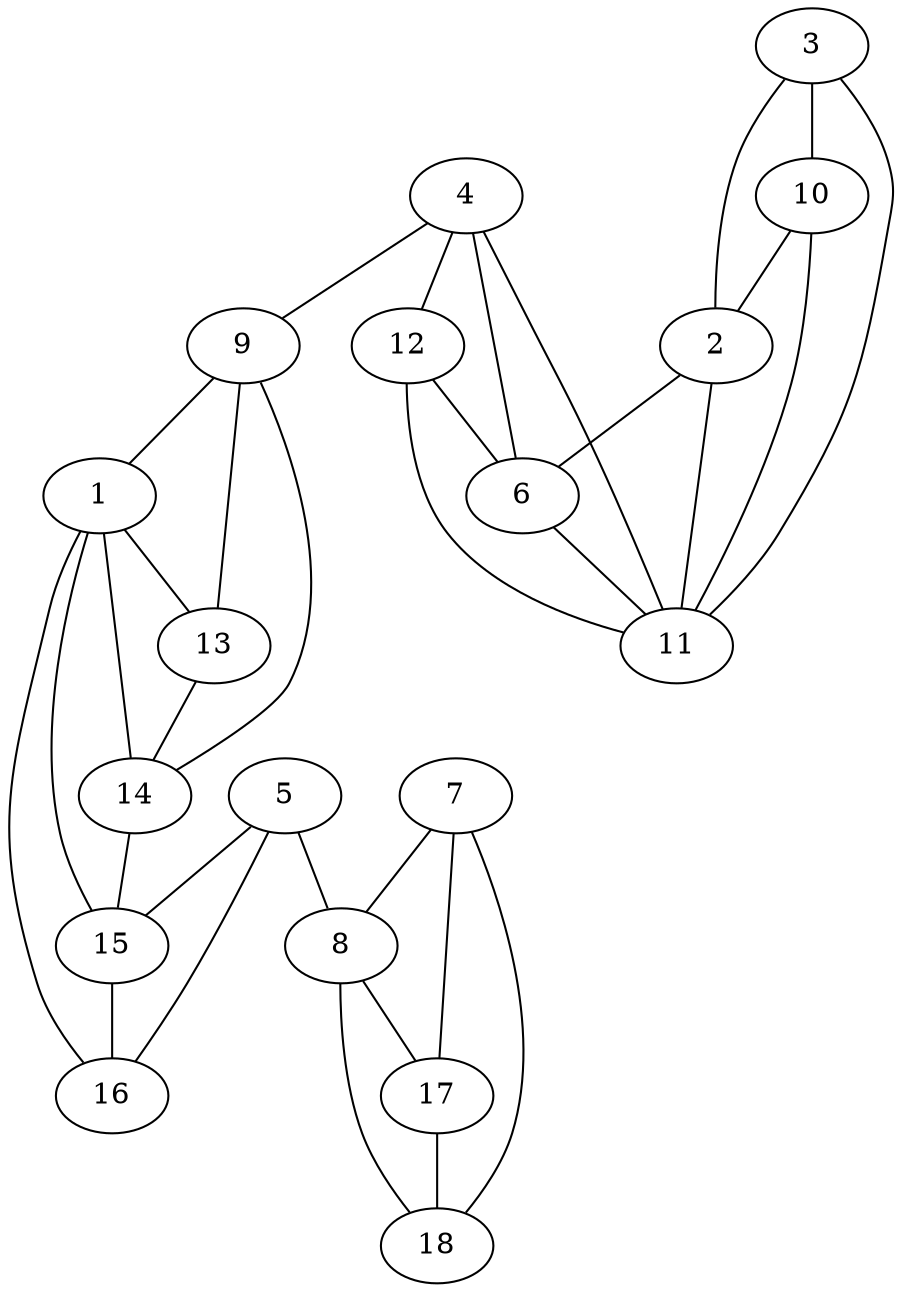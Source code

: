 graph pdb1plc {
	1	 [aaLength=4,
		sequence=ASKI,
		type=0];
	13	 [aaLength=4,
		sequence=DEDS,
		type=2];
	1 -- 13	 [distance0="10.0",
		frequency=1,
		type0=3];
	14	 [aaLength=4,
		sequence=PSGV,
		type=2];
	1 -- 14	 [distance0="5.0",
		frequency=1,
		type0=1];
	2	 [aaLength=3,
		sequence=AFV,
		type=1];
	6	 [aaLength=5,
		sequence=SEFSI,
		type=1];
	2 -- 6	 [distance0="4.0",
		frequency=1,
		type0=2];
	11	 [aaLength=4,
		sequence=FVPS,
		type=2];
	2 -- 11	 [distance0="1.0",
		distance1="0.0",
		frequency=2,
		type0=1,
		type1=5];
	3	 [aaLength=6,
		sequence=IDVLLG,
		type=1];
	3 -- 2	 [distance0="12.0",
		frequency=1,
		type0=2];
	10	 [aaLength=4,
		sequence=ADDG,
		type=2];
	3 -- 10	 [distance0="6.0",
		distance1="0.0",
		frequency=2,
		type0=1,
		type1=5];
	3 -- 11	 [distance0="13.0",
		frequency=1,
		type0=3];
	4	 [aaLength=8,
		sequence=KIVFKNNA,
		type=1];
	4 -- 6	 [distance0="9.0",
		frequency=1,
		type0=2];
	9	 [aaLength=3,
		sequence=VFD,
		type=1];
	4 -- 9	 [distance0="0.0",
		frequency=1,
		type0=4];
	4 -- 11	 [distance0="12.0",
		frequency=1,
		type0=3];
	12	 [aaLength=4,
		sequence=SPGE,
		type=2];
	4 -- 12	 [distance0="4.0",
		frequency=1,
		type0=1];
	5	 [aaLength=8,
		sequence=GETFEVAL,
		type=1];
	8	 [aaLength=7,
		sequence=GEYSFYC,
		type=1];
	5 -- 8	 [distance0="11.0",
		distance1="0.0",
		frequency=2,
		type0=3,
		type1=4];
	15	 [aaLength=4,
		sequence=SEED,
		type=2];
	5 -- 15	 [distance0="9.0",
		frequency=1,
		type0=2];
	16	 [aaLength=4,
		sequence=AKGE,
		type=2];
	5 -- 16	 [distance0="2.0",
		frequency=1,
		type0=1];
	6 -- 11	 [distance0="3.0",
		frequency=1,
		type0=1];
	7	 [aaLength=8,
		sequence=MVGKVTVN,
		type=1];
	7 -- 8	 [distance0="14.0",
		frequency=1,
		type0=3];
	17	 [aaLength=4,
		sequence=CSPH,
		type=2];
	7 -- 17	 [distance0="8.0",
		frequency=1,
		type0=2];
	18	 [aaLength=4,
		sequence=QGAG,
		type=2];
	7 -- 18	 [distance0="4.0",
		frequency=1,
		type0=1];
	8 -- 17	 [distance0="6.0",
		distance1="0.0",
		frequency=2,
		type0=1,
		type1=5];
	8 -- 18	 [distance0="10.0",
		frequency=1,
		type0=2];
	9 -- 1	 [distance0="12.0",
		frequency=1,
		type0=3];
	9 -- 13	 [distance0="2.0",
		distance1="0.0",
		frequency=2,
		type0=1,
		type1=5];
	9 -- 14	 [distance0="7.0",
		frequency=1,
		type0=2];
	10 -- 2	 [distance0="6.0",
		distance1="0.0",
		frequency=2,
		type0=1,
		type1=4];
	10 -- 11	 [distance0="7.0",
		frequency=1,
		type0=3];
	12 -- 6	 [distance0="5.0",
		frequency=1,
		type0=2];
	12 -- 11	 [distance0="8.0",
		frequency=1,
		type0=3];
	13 -- 14	 [distance0="5.0",
		distance1="0.0",
		frequency=2,
		type0=2,
		type1=4];
	14 -- 15	 [distance0="0.0",
		frequency=1,
		type0=4];
	15 -- 1	 [distance0="6.0",
		frequency=1,
		type0=1];
	15 -- 16	 [distance0="7.0",
		distance1="0.0",
		frequency=2,
		type0=2,
		type1=4];
	16 -- 1	 [distance0="13.0",
		frequency=1,
		type0=3];
	17 -- 18	 [distance0="4.0",
		distance1="0.0",
		frequency=2,
		type0=1,
		type1=5];
}
